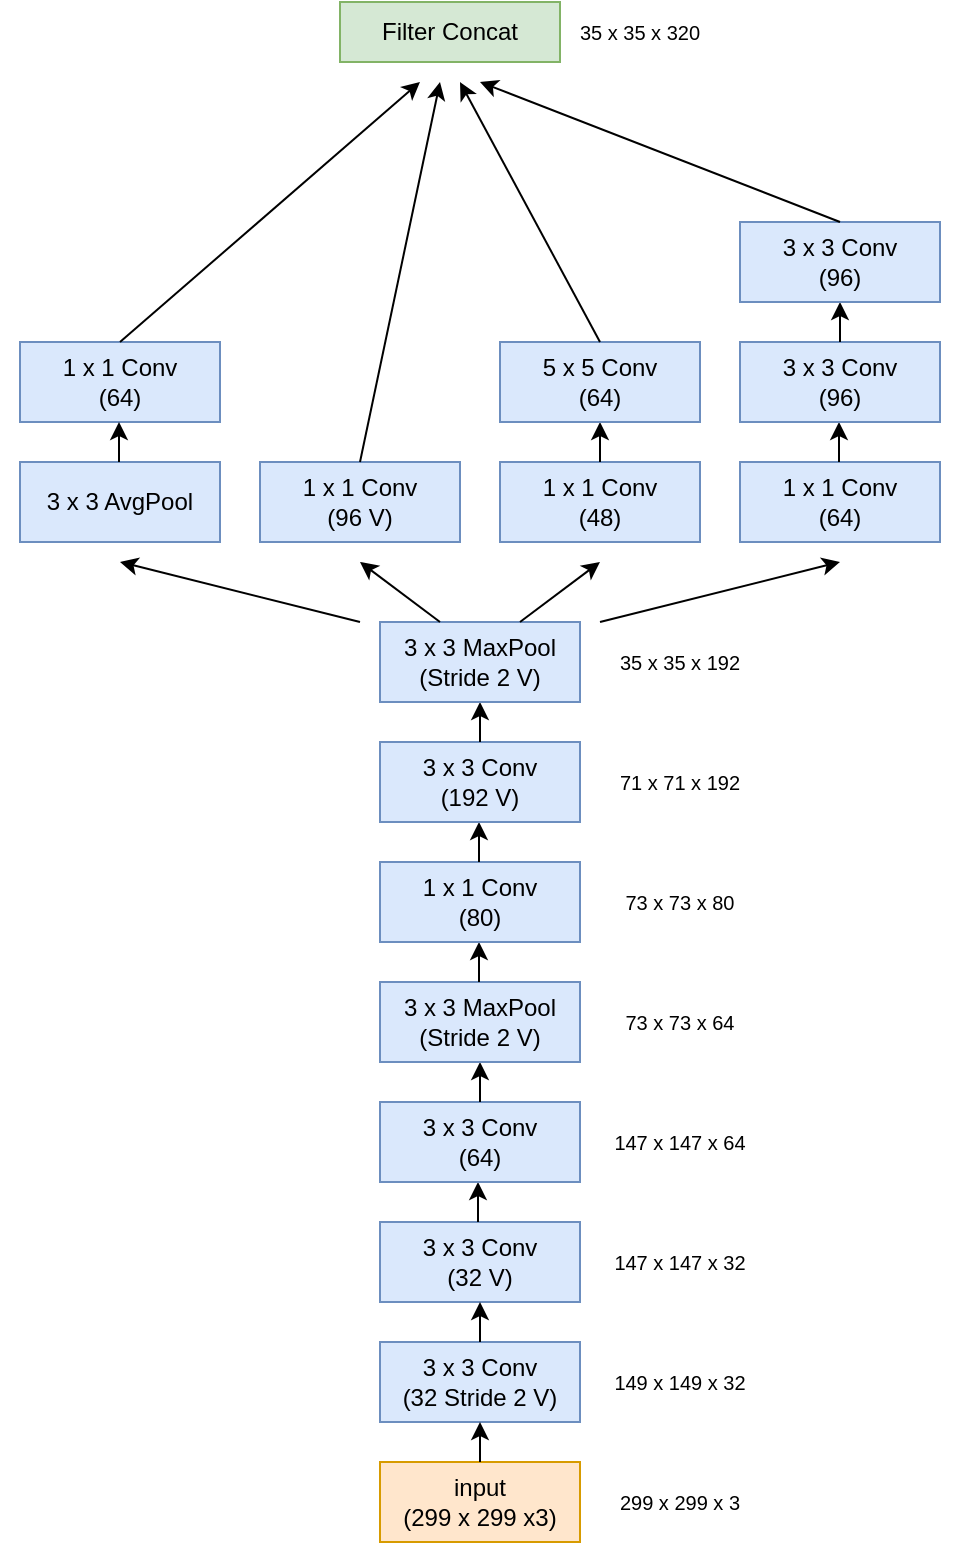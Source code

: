 <mxfile version="12.1.7" type="github" pages="1"><diagram id="e5Fa-ZszhpGQJKfaV5FQ" name="Page-1"><mxGraphModel dx="1216" dy="639" grid="1" gridSize="10" guides="1" tooltips="1" connect="1" arrows="1" fold="1" page="1" pageScale="1" pageWidth="850" pageHeight="1100" math="0" shadow="0"><root><mxCell id="0"/><mxCell id="1" parent="0"/><mxCell id="Y-v4oC4OCbF1hxJGQSVx-1" value="" style="rounded=0;whiteSpace=wrap;html=1;fillColor=#ffe6cc;strokeColor=#d79b00;" vertex="1" parent="1"><mxGeometry x="330" y="930" width="100" height="40" as="geometry"/></mxCell><mxCell id="Y-v4oC4OCbF1hxJGQSVx-4" value="" style="rounded=0;whiteSpace=wrap;html=1;fillColor=#dae8fc;strokeColor=#6c8ebf;" vertex="1" parent="1"><mxGeometry x="330" y="870" width="100" height="40" as="geometry"/></mxCell><mxCell id="Y-v4oC4OCbF1hxJGQSVx-2" value="input &lt;br&gt;(299 x 299 x3)" style="text;html=1;strokeColor=none;fillColor=none;align=center;verticalAlign=middle;whiteSpace=wrap;rounded=0;" vertex="1" parent="1"><mxGeometry x="305" y="940" width="150" height="20" as="geometry"/></mxCell><mxCell id="Y-v4oC4OCbF1hxJGQSVx-3" value="" style="endArrow=classic;html=1;" edge="1" parent="1"><mxGeometry width="50" height="50" relative="1" as="geometry"><mxPoint x="380" y="930" as="sourcePoint"/><mxPoint x="380" y="910" as="targetPoint"/></mxGeometry></mxCell><mxCell id="Y-v4oC4OCbF1hxJGQSVx-6" value="3 x 3 Conv&lt;br&gt;(32 Stride 2 V)" style="text;html=1;strokeColor=none;fillColor=none;align=center;verticalAlign=middle;whiteSpace=wrap;rounded=0;" vertex="1" parent="1"><mxGeometry x="320" y="880" width="120" height="20" as="geometry"/></mxCell><mxCell id="Y-v4oC4OCbF1hxJGQSVx-10" value="" style="rounded=0;whiteSpace=wrap;html=1;fillColor=#dae8fc;strokeColor=#6c8ebf;" vertex="1" parent="1"><mxGeometry x="330" y="810" width="100" height="40" as="geometry"/></mxCell><mxCell id="Y-v4oC4OCbF1hxJGQSVx-12" value="" style="endArrow=classic;html=1;" edge="1" parent="1"><mxGeometry width="50" height="50" relative="1" as="geometry"><mxPoint x="380" y="870" as="sourcePoint"/><mxPoint x="380" y="850" as="targetPoint"/></mxGeometry></mxCell><mxCell id="Y-v4oC4OCbF1hxJGQSVx-13" value="" style="rounded=0;whiteSpace=wrap;html=1;fillColor=#dae8fc;strokeColor=#6c8ebf;" vertex="1" parent="1"><mxGeometry x="270" y="430" width="100" height="40" as="geometry"/></mxCell><mxCell id="Y-v4oC4OCbF1hxJGQSVx-17" value="3 x 3 Conv&lt;br&gt;(32 V)" style="text;html=1;strokeColor=none;fillColor=none;align=center;verticalAlign=middle;whiteSpace=wrap;rounded=0;" vertex="1" parent="1"><mxGeometry x="320" y="820" width="120" height="20" as="geometry"/></mxCell><mxCell id="Y-v4oC4OCbF1hxJGQSVx-18" value="" style="endArrow=classic;html=1;" edge="1" parent="1"><mxGeometry width="50" height="50" relative="1" as="geometry"><mxPoint x="379" y="810" as="sourcePoint"/><mxPoint x="379" y="790" as="targetPoint"/></mxGeometry></mxCell><mxCell id="Y-v4oC4OCbF1hxJGQSVx-19" value="" style="rounded=0;whiteSpace=wrap;html=1;fillColor=#dae8fc;strokeColor=#6c8ebf;" vertex="1" parent="1"><mxGeometry x="330" y="750" width="100" height="40" as="geometry"/></mxCell><mxCell id="Y-v4oC4OCbF1hxJGQSVx-20" value="3 x 3 Conv&lt;br&gt;(64)" style="text;html=1;strokeColor=none;fillColor=none;align=center;verticalAlign=middle;whiteSpace=wrap;rounded=0;" vertex="1" parent="1"><mxGeometry x="320" y="760" width="120" height="20" as="geometry"/></mxCell><mxCell id="Y-v4oC4OCbF1hxJGQSVx-21" value="" style="endArrow=classic;html=1;" edge="1" parent="1"><mxGeometry width="50" height="50" relative="1" as="geometry"><mxPoint x="380" y="750" as="sourcePoint"/><mxPoint x="380" y="730" as="targetPoint"/></mxGeometry></mxCell><mxCell id="Y-v4oC4OCbF1hxJGQSVx-22" value="" style="rounded=0;whiteSpace=wrap;html=1;fillColor=#dae8fc;strokeColor=#6c8ebf;" vertex="1" parent="1"><mxGeometry x="330" y="690" width="100" height="40" as="geometry"/></mxCell><mxCell id="Y-v4oC4OCbF1hxJGQSVx-23" value="3 x 3 MaxPool&lt;br&gt;(Stride 2 V)" style="text;html=1;strokeColor=none;fillColor=none;align=center;verticalAlign=middle;whiteSpace=wrap;rounded=0;" vertex="1" parent="1"><mxGeometry x="320" y="700" width="120" height="20" as="geometry"/></mxCell><mxCell id="Y-v4oC4OCbF1hxJGQSVx-24" value="" style="endArrow=classic;html=1;" edge="1" parent="1"><mxGeometry width="50" height="50" relative="1" as="geometry"><mxPoint x="379.5" y="690" as="sourcePoint"/><mxPoint x="379.5" y="670" as="targetPoint"/></mxGeometry></mxCell><mxCell id="Y-v4oC4OCbF1hxJGQSVx-25" value="" style="rounded=0;whiteSpace=wrap;html=1;fillColor=#dae8fc;strokeColor=#6c8ebf;" vertex="1" parent="1"><mxGeometry x="330" y="630" width="100" height="40" as="geometry"/></mxCell><mxCell id="Y-v4oC4OCbF1hxJGQSVx-26" value="1 x 1 Conv&lt;br&gt;(80)" style="text;html=1;strokeColor=none;fillColor=none;align=center;verticalAlign=middle;whiteSpace=wrap;rounded=0;" vertex="1" parent="1"><mxGeometry x="320" y="640" width="120" height="20" as="geometry"/></mxCell><mxCell id="Y-v4oC4OCbF1hxJGQSVx-29" value="" style="endArrow=classic;html=1;" edge="1" parent="1"><mxGeometry width="50" height="50" relative="1" as="geometry"><mxPoint x="379.5" y="630" as="sourcePoint"/><mxPoint x="379.5" y="610" as="targetPoint"/></mxGeometry></mxCell><mxCell id="Y-v4oC4OCbF1hxJGQSVx-30" value="" style="rounded=0;whiteSpace=wrap;html=1;fillColor=#dae8fc;strokeColor=#6c8ebf;" vertex="1" parent="1"><mxGeometry x="330" y="570" width="100" height="40" as="geometry"/></mxCell><mxCell id="Y-v4oC4OCbF1hxJGQSVx-31" value="3 x 3 Conv&lt;br&gt;(192 V)" style="text;html=1;strokeColor=none;fillColor=none;align=center;verticalAlign=middle;whiteSpace=wrap;rounded=0;" vertex="1" parent="1"><mxGeometry x="320" y="580" width="120" height="20" as="geometry"/></mxCell><mxCell id="Y-v4oC4OCbF1hxJGQSVx-32" value="" style="endArrow=classic;html=1;" edge="1" parent="1"><mxGeometry width="50" height="50" relative="1" as="geometry"><mxPoint x="380" y="570" as="sourcePoint"/><mxPoint x="380" y="550" as="targetPoint"/></mxGeometry></mxCell><mxCell id="Y-v4oC4OCbF1hxJGQSVx-33" value="" style="rounded=0;whiteSpace=wrap;html=1;fillColor=#dae8fc;strokeColor=#6c8ebf;" vertex="1" parent="1"><mxGeometry x="330" y="510" width="100" height="40" as="geometry"/></mxCell><mxCell id="Y-v4oC4OCbF1hxJGQSVx-34" value="3 x 3 MaxPool&lt;br&gt;(Stride 2 V)" style="text;html=1;strokeColor=none;fillColor=none;align=center;verticalAlign=middle;whiteSpace=wrap;rounded=0;" vertex="1" parent="1"><mxGeometry x="320" y="520" width="120" height="20" as="geometry"/></mxCell><mxCell id="Y-v4oC4OCbF1hxJGQSVx-35" value="" style="endArrow=classic;html=1;" edge="1" parent="1"><mxGeometry width="50" height="50" relative="1" as="geometry"><mxPoint x="440" y="510" as="sourcePoint"/><mxPoint x="560" y="480" as="targetPoint"/></mxGeometry></mxCell><mxCell id="Y-v4oC4OCbF1hxJGQSVx-36" value="" style="endArrow=classic;html=1;" edge="1" parent="1"><mxGeometry width="50" height="50" relative="1" as="geometry"><mxPoint x="360" y="510" as="sourcePoint"/><mxPoint x="320" y="480" as="targetPoint"/></mxGeometry></mxCell><mxCell id="Y-v4oC4OCbF1hxJGQSVx-37" value="" style="endArrow=classic;html=1;" edge="1" parent="1"><mxGeometry width="50" height="50" relative="1" as="geometry"><mxPoint x="400" y="510" as="sourcePoint"/><mxPoint x="440" y="480" as="targetPoint"/></mxGeometry></mxCell><mxCell id="Y-v4oC4OCbF1hxJGQSVx-38" value="" style="endArrow=classic;html=1;" edge="1" parent="1"><mxGeometry width="50" height="50" relative="1" as="geometry"><mxPoint x="320" y="510" as="sourcePoint"/><mxPoint x="200" y="480" as="targetPoint"/></mxGeometry></mxCell><mxCell id="Y-v4oC4OCbF1hxJGQSVx-39" value="" style="rounded=0;whiteSpace=wrap;html=1;fillColor=#dae8fc;strokeColor=#6c8ebf;" vertex="1" parent="1"><mxGeometry x="510" y="430" width="100" height="40" as="geometry"/></mxCell><mxCell id="Y-v4oC4OCbF1hxJGQSVx-40" value="" style="rounded=0;whiteSpace=wrap;html=1;fillColor=#dae8fc;strokeColor=#6c8ebf;" vertex="1" parent="1"><mxGeometry x="150" y="370" width="100" height="40" as="geometry"/></mxCell><mxCell id="Y-v4oC4OCbF1hxJGQSVx-41" value="" style="rounded=0;whiteSpace=wrap;html=1;fillColor=#dae8fc;strokeColor=#6c8ebf;" vertex="1" parent="1"><mxGeometry x="150" y="430" width="100" height="40" as="geometry"/></mxCell><mxCell id="Y-v4oC4OCbF1hxJGQSVx-42" value="" style="rounded=0;whiteSpace=wrap;html=1;fillColor=#dae8fc;strokeColor=#6c8ebf;" vertex="1" parent="1"><mxGeometry x="390" y="430" width="100" height="40" as="geometry"/></mxCell><mxCell id="Y-v4oC4OCbF1hxJGQSVx-43" value="1 x 1 Conv&lt;br&gt;(96 V)" style="text;html=1;strokeColor=none;fillColor=none;align=center;verticalAlign=middle;whiteSpace=wrap;rounded=0;" vertex="1" parent="1"><mxGeometry x="260" y="440" width="120" height="20" as="geometry"/></mxCell><mxCell id="Y-v4oC4OCbF1hxJGQSVx-44" value="1 x 1 Conv&lt;br&gt;(48)" style="text;html=1;strokeColor=none;fillColor=none;align=center;verticalAlign=middle;whiteSpace=wrap;rounded=0;" vertex="1" parent="1"><mxGeometry x="380" y="440" width="120" height="20" as="geometry"/></mxCell><mxCell id="Y-v4oC4OCbF1hxJGQSVx-45" value="" style="endArrow=classic;html=1;" edge="1" parent="1"><mxGeometry width="50" height="50" relative="1" as="geometry"><mxPoint x="440" y="430" as="sourcePoint"/><mxPoint x="440" y="410" as="targetPoint"/></mxGeometry></mxCell><mxCell id="Y-v4oC4OCbF1hxJGQSVx-46" value="" style="rounded=0;whiteSpace=wrap;html=1;fillColor=#dae8fc;strokeColor=#6c8ebf;" vertex="1" parent="1"><mxGeometry x="390" y="370" width="100" height="40" as="geometry"/></mxCell><mxCell id="Y-v4oC4OCbF1hxJGQSVx-47" value="5 x 5 Conv&lt;br&gt;(64)" style="text;html=1;strokeColor=none;fillColor=none;align=center;verticalAlign=middle;whiteSpace=wrap;rounded=0;" vertex="1" parent="1"><mxGeometry x="380" y="380" width="120" height="20" as="geometry"/></mxCell><mxCell id="Y-v4oC4OCbF1hxJGQSVx-48" value="" style="endArrow=classic;html=1;" edge="1" parent="1"><mxGeometry width="50" height="50" relative="1" as="geometry"><mxPoint x="559.5" y="430" as="sourcePoint"/><mxPoint x="559.5" y="410" as="targetPoint"/></mxGeometry></mxCell><mxCell id="Y-v4oC4OCbF1hxJGQSVx-49" value="" style="rounded=0;whiteSpace=wrap;html=1;fillColor=#dae8fc;strokeColor=#6c8ebf;" vertex="1" parent="1"><mxGeometry x="510" y="370" width="100" height="40" as="geometry"/></mxCell><mxCell id="Y-v4oC4OCbF1hxJGQSVx-50" value="" style="endArrow=classic;html=1;" edge="1" parent="1"><mxGeometry width="50" height="50" relative="1" as="geometry"><mxPoint x="560" y="370" as="sourcePoint"/><mxPoint x="560" y="350" as="targetPoint"/></mxGeometry></mxCell><mxCell id="Y-v4oC4OCbF1hxJGQSVx-51" value="" style="rounded=0;whiteSpace=wrap;html=1;fillColor=#dae8fc;strokeColor=#6c8ebf;" vertex="1" parent="1"><mxGeometry x="510" y="310" width="100" height="40" as="geometry"/></mxCell><mxCell id="Y-v4oC4OCbF1hxJGQSVx-52" value="1 x 1 Conv&lt;br&gt;(64)" style="text;html=1;strokeColor=none;fillColor=none;align=center;verticalAlign=middle;whiteSpace=wrap;rounded=0;" vertex="1" parent="1"><mxGeometry x="500" y="440" width="120" height="20" as="geometry"/></mxCell><mxCell id="Y-v4oC4OCbF1hxJGQSVx-53" value="3 x 3 Conv&lt;br&gt;(96)" style="text;html=1;strokeColor=none;fillColor=none;align=center;verticalAlign=middle;whiteSpace=wrap;rounded=0;" vertex="1" parent="1"><mxGeometry x="500" y="380" width="120" height="20" as="geometry"/></mxCell><mxCell id="Y-v4oC4OCbF1hxJGQSVx-54" value="3 x 3 Conv&lt;br&gt;(96)" style="text;html=1;strokeColor=none;fillColor=none;align=center;verticalAlign=middle;whiteSpace=wrap;rounded=0;" vertex="1" parent="1"><mxGeometry x="500" y="320" width="120" height="20" as="geometry"/></mxCell><mxCell id="Y-v4oC4OCbF1hxJGQSVx-56" value="" style="endArrow=classic;html=1;" edge="1" parent="1"><mxGeometry width="50" height="50" relative="1" as="geometry"><mxPoint x="199.5" y="430" as="sourcePoint"/><mxPoint x="199.5" y="410" as="targetPoint"/></mxGeometry></mxCell><mxCell id="Y-v4oC4OCbF1hxJGQSVx-57" value="3 x 3 AvgPool" style="text;html=1;strokeColor=none;fillColor=none;align=center;verticalAlign=middle;whiteSpace=wrap;rounded=0;" vertex="1" parent="1"><mxGeometry x="140" y="440" width="120" height="20" as="geometry"/></mxCell><mxCell id="Y-v4oC4OCbF1hxJGQSVx-58" value="1 x 1 Conv&lt;br&gt;(64)" style="text;html=1;strokeColor=none;fillColor=none;align=center;verticalAlign=middle;whiteSpace=wrap;rounded=0;" vertex="1" parent="1"><mxGeometry x="140" y="380" width="120" height="20" as="geometry"/></mxCell><mxCell id="Y-v4oC4OCbF1hxJGQSVx-59" value="" style="endArrow=classic;html=1;exitX=0.5;exitY=0;exitDx=0;exitDy=0;" edge="1" parent="1" source="Y-v4oC4OCbF1hxJGQSVx-40"><mxGeometry width="50" height="50" relative="1" as="geometry"><mxPoint x="200" y="365" as="sourcePoint"/><mxPoint x="350" y="240" as="targetPoint"/></mxGeometry></mxCell><mxCell id="Y-v4oC4OCbF1hxJGQSVx-60" value="" style="endArrow=classic;html=1;" edge="1" parent="1"><mxGeometry width="50" height="50" relative="1" as="geometry"><mxPoint x="440" y="370" as="sourcePoint"/><mxPoint x="370" y="240" as="targetPoint"/></mxGeometry></mxCell><mxCell id="Y-v4oC4OCbF1hxJGQSVx-61" value="" style="endArrow=classic;html=1;" edge="1" parent="1"><mxGeometry width="50" height="50" relative="1" as="geometry"><mxPoint x="320" y="430" as="sourcePoint"/><mxPoint x="360" y="240" as="targetPoint"/></mxGeometry></mxCell><mxCell id="Y-v4oC4OCbF1hxJGQSVx-62" value="" style="endArrow=classic;html=1;" edge="1" parent="1"><mxGeometry width="50" height="50" relative="1" as="geometry"><mxPoint x="560" y="310" as="sourcePoint"/><mxPoint x="380" y="240" as="targetPoint"/></mxGeometry></mxCell><mxCell id="Y-v4oC4OCbF1hxJGQSVx-63" value="" style="rounded=0;whiteSpace=wrap;html=1;fillColor=#d5e8d4;strokeColor=#82b366;" vertex="1" parent="1"><mxGeometry x="310" y="200" width="110" height="30" as="geometry"/></mxCell><mxCell id="Y-v4oC4OCbF1hxJGQSVx-64" value="Filter Concat" style="text;html=1;strokeColor=none;fillColor=none;align=center;verticalAlign=middle;whiteSpace=wrap;rounded=0;" vertex="1" parent="1"><mxGeometry x="325" y="205" width="80" height="20" as="geometry"/></mxCell><mxCell id="Y-v4oC4OCbF1hxJGQSVx-66" value="&lt;font style=&quot;font-size: 10px&quot;&gt;299 x 299 x 3&lt;/font&gt;" style="text;html=1;strokeColor=none;fillColor=none;align=center;verticalAlign=middle;whiteSpace=wrap;rounded=0;" vertex="1" parent="1"><mxGeometry x="440" y="940" width="80" height="20" as="geometry"/></mxCell><mxCell id="Y-v4oC4OCbF1hxJGQSVx-67" value="&lt;font style=&quot;font-size: 10px&quot;&gt;73 x 73 x 64&lt;/font&gt;" style="text;html=1;strokeColor=none;fillColor=none;align=center;verticalAlign=middle;whiteSpace=wrap;rounded=0;" vertex="1" parent="1"><mxGeometry x="440" y="700" width="80" height="20" as="geometry"/></mxCell><mxCell id="Y-v4oC4OCbF1hxJGQSVx-68" value="&lt;font style=&quot;font-size: 10px&quot;&gt;147 x 147 x 64&lt;/font&gt;" style="text;html=1;strokeColor=none;fillColor=none;align=center;verticalAlign=middle;whiteSpace=wrap;rounded=0;" vertex="1" parent="1"><mxGeometry x="440" y="760" width="80" height="20" as="geometry"/></mxCell><mxCell id="Y-v4oC4OCbF1hxJGQSVx-69" value="&lt;font style=&quot;font-size: 10px&quot;&gt;147 x 147 x 32&lt;/font&gt;" style="text;html=1;strokeColor=none;fillColor=none;align=center;verticalAlign=middle;whiteSpace=wrap;rounded=0;" vertex="1" parent="1"><mxGeometry x="440" y="820" width="80" height="20" as="geometry"/></mxCell><mxCell id="Y-v4oC4OCbF1hxJGQSVx-70" value="&lt;font style=&quot;font-size: 10px&quot;&gt;149 x 149 x 32&lt;/font&gt;" style="text;html=1;strokeColor=none;fillColor=none;align=center;verticalAlign=middle;whiteSpace=wrap;rounded=0;" vertex="1" parent="1"><mxGeometry x="440" y="880" width="80" height="20" as="geometry"/></mxCell><mxCell id="Y-v4oC4OCbF1hxJGQSVx-71" value="&lt;font style=&quot;font-size: 10px&quot;&gt;35 x 35 x 192&lt;/font&gt;" style="text;html=1;strokeColor=none;fillColor=none;align=center;verticalAlign=middle;whiteSpace=wrap;rounded=0;" vertex="1" parent="1"><mxGeometry x="440" y="520" width="80" height="20" as="geometry"/></mxCell><mxCell id="Y-v4oC4OCbF1hxJGQSVx-72" value="&lt;font style=&quot;font-size: 10px&quot;&gt;71 x 71 x 192&lt;/font&gt;" style="text;html=1;strokeColor=none;fillColor=none;align=center;verticalAlign=middle;whiteSpace=wrap;rounded=0;" vertex="1" parent="1"><mxGeometry x="440" y="580" width="80" height="20" as="geometry"/></mxCell><mxCell id="Y-v4oC4OCbF1hxJGQSVx-73" value="&lt;font style=&quot;font-size: 10px&quot;&gt;73 x 73 x 80&lt;/font&gt;" style="text;html=1;strokeColor=none;fillColor=none;align=center;verticalAlign=middle;whiteSpace=wrap;rounded=0;" vertex="1" parent="1"><mxGeometry x="440" y="640" width="80" height="20" as="geometry"/></mxCell><mxCell id="Y-v4oC4OCbF1hxJGQSVx-74" value="&lt;font style=&quot;font-size: 10px&quot;&gt;35 x 35 x 320&lt;/font&gt;" style="text;html=1;strokeColor=none;fillColor=none;align=center;verticalAlign=middle;whiteSpace=wrap;rounded=0;" vertex="1" parent="1"><mxGeometry x="420" y="205" width="80" height="20" as="geometry"/></mxCell></root></mxGraphModel></diagram></mxfile>